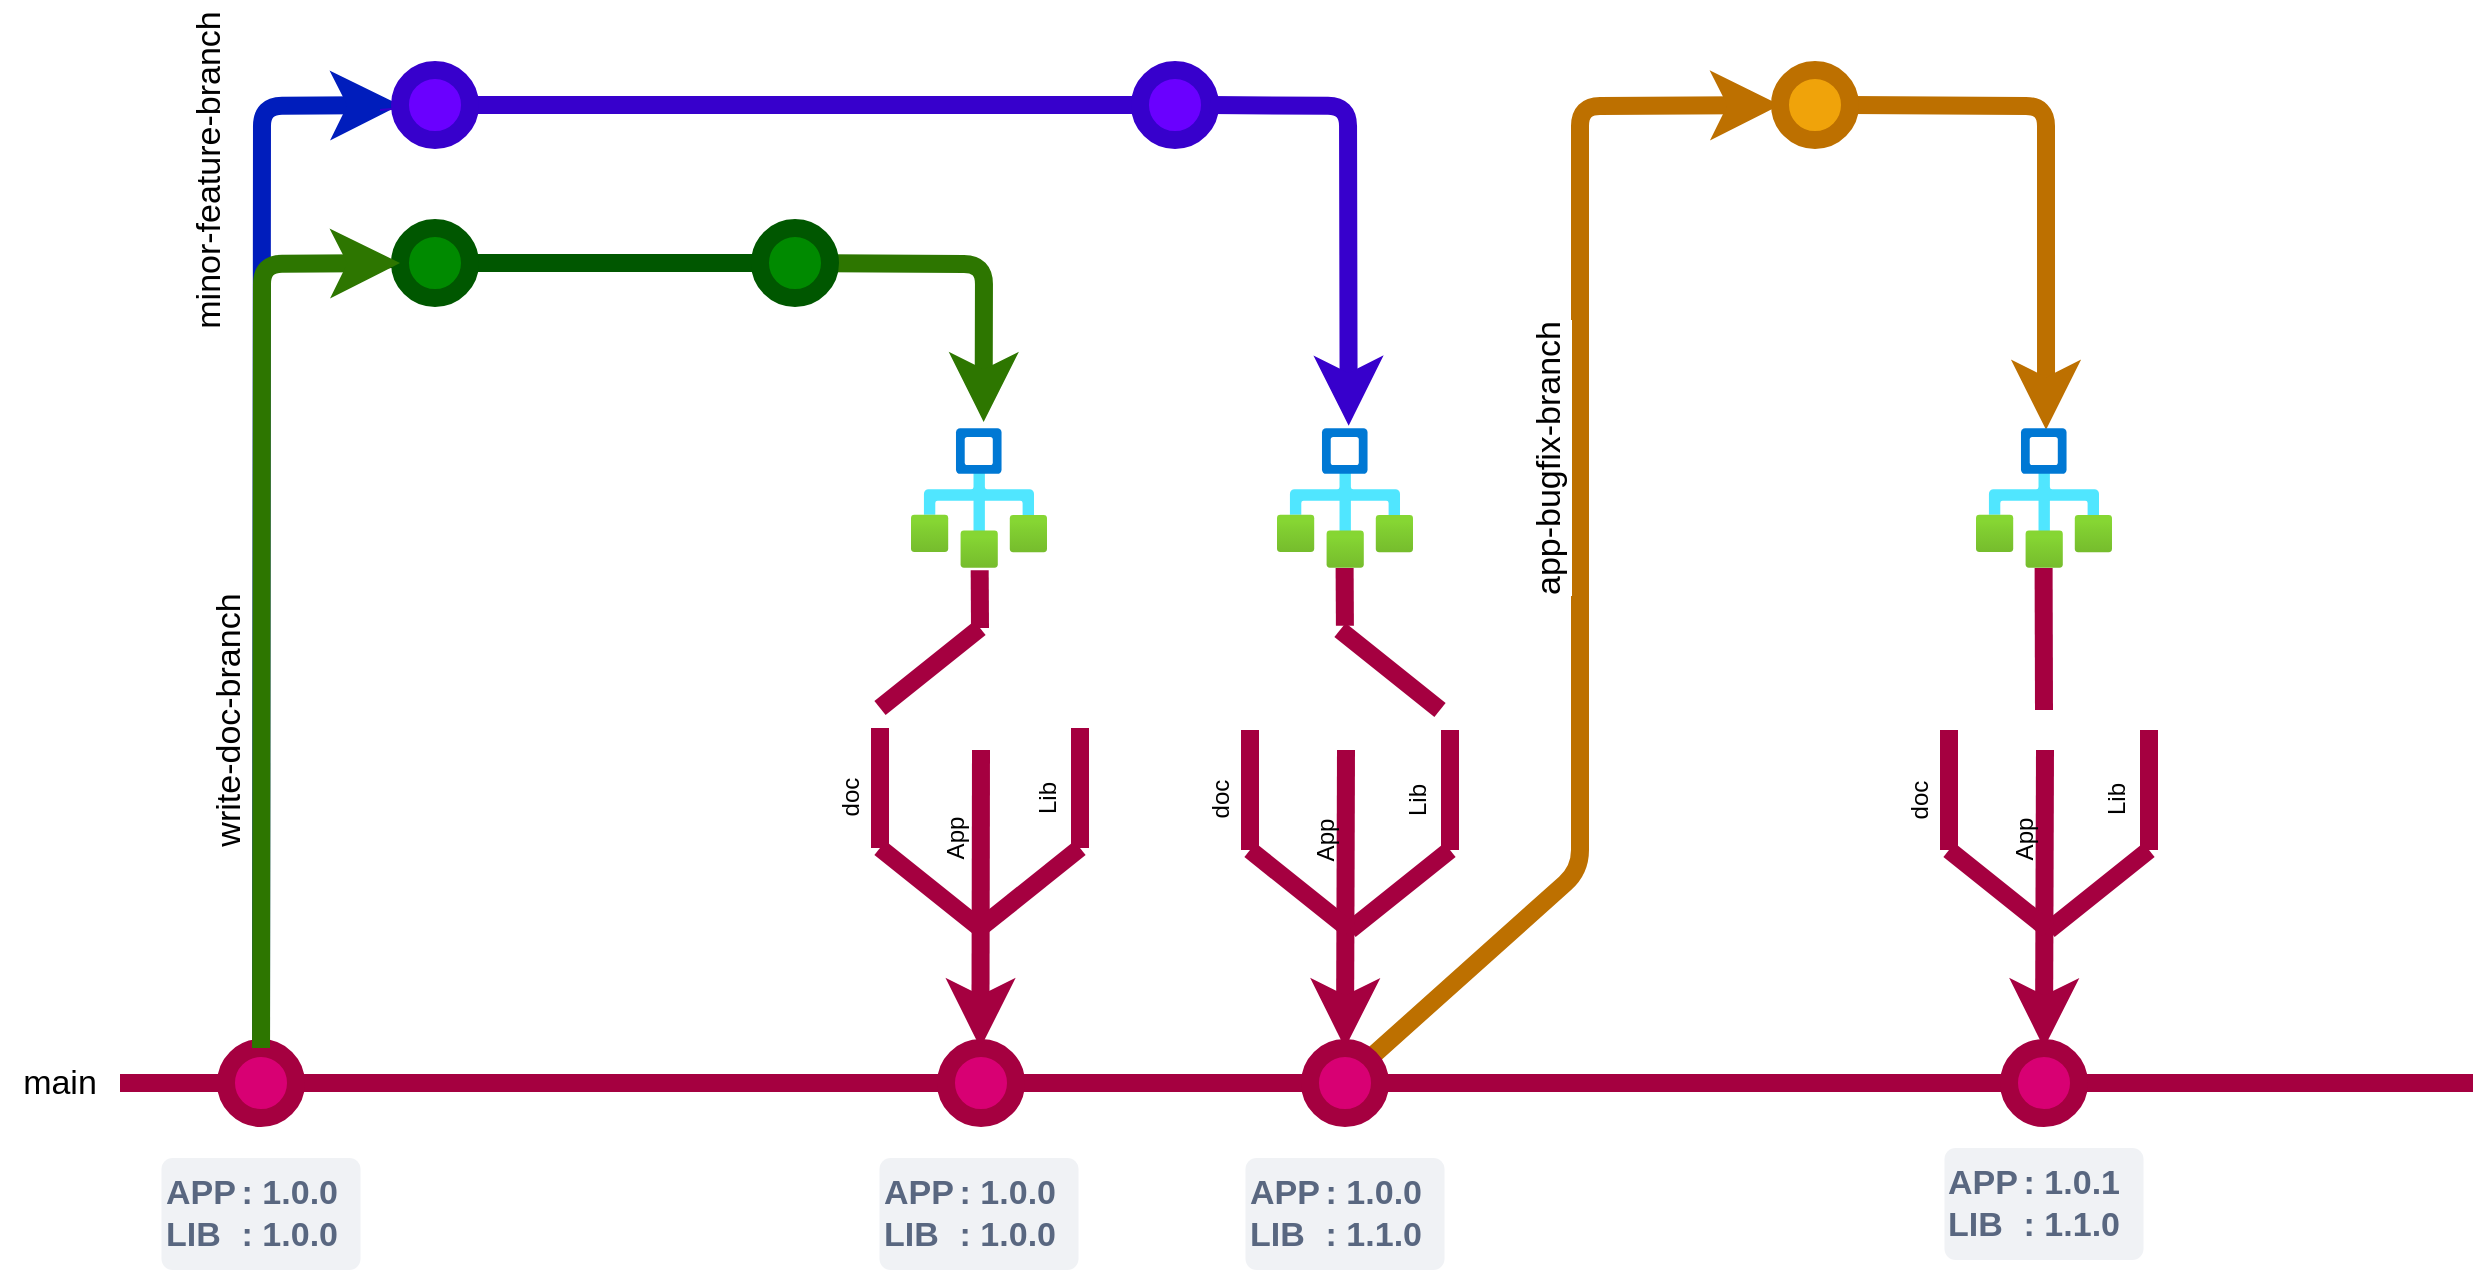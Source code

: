 <mxfile>
    <diagram id="rz2o2xeyBaLNGLrqgSCY" name="Page-1">
        <mxGraphModel dx="1049" dy="889" grid="1" gridSize="10" guides="1" tooltips="1" connect="1" arrows="1" fold="1" page="1" pageScale="1" pageWidth="827" pageHeight="1169" math="0" shadow="0">
            <root>
                <mxCell id="0"/>
                <mxCell id="1" parent="0"/>
                <mxCell id="119" style="edgeStyle=none;sketch=0;html=1;exitX=0.5;exitY=0;exitDx=0;exitDy=0;strokeWidth=9;targetPerimeterSpacing=0;entryX=0;entryY=0.5;entryDx=0;entryDy=0;fillColor=#0050ef;strokeColor=#001DBC;" edge="1" parent="1" source="5" target="117">
                    <mxGeometry relative="1" as="geometry">
                        <mxPoint x="310" y="367.5" as="targetPoint"/>
                        <mxPoint x="240.5" y="839" as="sourcePoint"/>
                        <Array as="points">
                            <mxPoint x="241" y="368"/>
                        </Array>
                    </mxGeometry>
                </mxCell>
                <mxCell id="42" style="edgeStyle=elbowEdgeStyle;html=1;exitX=1;exitY=0.5;exitDx=0;exitDy=0;entryX=0;entryY=0.5;entryDx=0;entryDy=0;strokeWidth=9;endArrow=none;endFill=0;fillColor=#d80073;strokeColor=#A50040;" parent="1" source="5" target="41" edge="1">
                    <mxGeometry relative="1" as="geometry"/>
                </mxCell>
                <mxCell id="5" value="" style="ellipse;whiteSpace=wrap;html=1;aspect=fixed;fillColor=#d80073;fontColor=#ffffff;strokeColor=#A50040;strokeWidth=9;" parent="1" vertex="1">
                    <mxGeometry x="223" y="839" width="35" height="35" as="geometry"/>
                </mxCell>
                <mxCell id="6" value="main" style="text;html=1;strokeColor=none;fillColor=none;align=center;verticalAlign=middle;whiteSpace=wrap;rounded=0;strokeWidth=9;fontSize=17;labelBackgroundColor=default;" parent="1" vertex="1">
                    <mxGeometry x="110" y="841.5" width="60" height="30" as="geometry"/>
                </mxCell>
                <mxCell id="12" value="APP&lt;span style=&quot;white-space: pre;&quot;&gt;&#9;&lt;/span&gt;: 1.0.0&lt;br&gt;LIB&lt;span style=&quot;white-space: pre;&quot;&gt;&#9;&lt;/span&gt;: 1.0.0" style="dashed=0;html=1;fillColor=#F0F2F5;strokeColor=none;align=left;rounded=1;arcSize=10;fontColor=#596780;fontStyle=1;fontSize=17;shadow=0;strokeWidth=9;fontFamily=Helvetica;" parent="1" vertex="1">
                    <mxGeometry x="190.75" y="894" width="99.5" height="56" as="geometry"/>
                </mxCell>
                <mxCell id="36" style="edgeStyle=elbowEdgeStyle;html=1;exitX=1;exitY=0.5;exitDx=0;exitDy=0;entryX=0;entryY=0.5;entryDx=0;entryDy=0;strokeWidth=9;endArrow=none;endFill=0;fillColor=#008a00;strokeColor=#005700;" parent="1" source="22" target="35" edge="1">
                    <mxGeometry relative="1" as="geometry"/>
                </mxCell>
                <mxCell id="23" value="write-doc-branch" style="text;html=1;strokeColor=none;fillColor=none;align=center;verticalAlign=middle;whiteSpace=wrap;rounded=0;strokeWidth=9;fontSize=17;labelBackgroundColor=default;rotation=-90;" parent="1" vertex="1">
                    <mxGeometry x="140" y="660" width="170" height="30" as="geometry"/>
                </mxCell>
                <mxCell id="25" value="" style="endArrow=none;html=1;edgeStyle=elbowEdgeStyle;entryX=0;entryY=0.5;entryDx=0;entryDy=0;endFill=0;strokeWidth=9;exitX=1;exitY=0.5;exitDx=0;exitDy=0;fillColor=#d80073;strokeColor=#A50040;" parent="1" source="6" target="5" edge="1">
                    <mxGeometry width="50" height="50" relative="1" as="geometry">
                        <mxPoint x="265" y="736.5" as="sourcePoint"/>
                        <mxPoint x="325.0" y="866.5" as="targetPoint"/>
                    </mxGeometry>
                </mxCell>
                <mxCell id="100" style="edgeStyle=none;sketch=0;html=1;strokeWidth=9;targetPerimeterSpacing=0;entryX=0.534;entryY=-0.043;entryDx=0;entryDy=0;entryPerimeter=0;fillColor=#60a917;strokeColor=#2D7600;" edge="1" parent="1" source="35" target="44">
                    <mxGeometry relative="1" as="geometry">
                        <mxPoint x="610" y="479" as="targetPoint"/>
                        <Array as="points">
                            <mxPoint x="602" y="447"/>
                        </Array>
                    </mxGeometry>
                </mxCell>
                <mxCell id="35" value="" style="ellipse;whiteSpace=wrap;html=1;aspect=fixed;fillColor=#008a00;fontColor=#ffffff;strokeColor=#005700;strokeWidth=9;" parent="1" vertex="1">
                    <mxGeometry x="490" y="429" width="35" height="35" as="geometry"/>
                </mxCell>
                <mxCell id="67" style="edgeStyle=elbowEdgeStyle;html=1;exitX=1;exitY=0.5;exitDx=0;exitDy=0;entryX=0;entryY=0.5;entryDx=0;entryDy=0;strokeWidth=9;endArrow=none;endFill=0;fillColor=#d80073;strokeColor=#A50040;" parent="1" source="41" target="62" edge="1">
                    <mxGeometry relative="1" as="geometry"/>
                </mxCell>
                <mxCell id="41" value="" style="ellipse;whiteSpace=wrap;html=1;aspect=fixed;fillColor=#d80073;fontColor=#ffffff;strokeColor=#A50040;strokeWidth=9;" parent="1" vertex="1">
                    <mxGeometry x="583" y="839" width="35" height="35" as="geometry"/>
                </mxCell>
                <mxCell id="44" value="&lt;div style=&quot;text-align: left; font-size: 17px;&quot;&gt;&lt;br&gt;&lt;/div&gt;" style="aspect=fixed;html=1;points=[];align=center;image;fontSize=17;image=img/lib/azure2/general/Workflow.svg;strokeWidth=9;" parent="1" vertex="1">
                    <mxGeometry x="565.5" y="529" width="68" height="70" as="geometry"/>
                </mxCell>
                <mxCell id="66" style="edgeStyle=elbowEdgeStyle;html=1;exitX=0.5;exitY=0;exitDx=0;exitDy=0;strokeWidth=9;endArrow=none;endFill=0;fillColor=#d80073;strokeColor=#A50040;startArrow=classic;startFill=1;" parent="1" source="62" edge="1">
                    <mxGeometry relative="1" as="geometry">
                        <mxPoint x="783" y="690" as="targetPoint"/>
                    </mxGeometry>
                </mxCell>
                <mxCell id="79" style="edgeStyle=elbowEdgeStyle;html=1;exitX=1;exitY=0.5;exitDx=0;exitDy=0;entryX=0;entryY=0.5;entryDx=0;entryDy=0;strokeWidth=9;startArrow=none;startFill=0;endArrow=none;endFill=0;fillColor=#d80073;strokeColor=#A50040;" parent="1" source="148" edge="1">
                    <mxGeometry relative="1" as="geometry">
                        <mxPoint x="1346.5" y="856.5" as="targetPoint"/>
                    </mxGeometry>
                </mxCell>
                <mxCell id="135" style="edgeStyle=none;sketch=0;html=1;exitX=1;exitY=0;exitDx=0;exitDy=0;strokeWidth=9;targetPerimeterSpacing=0;entryX=0;entryY=0.5;entryDx=0;entryDy=0;fillColor=#f0a30a;strokeColor=#BD7000;" edge="1" parent="1" source="62" target="136">
                    <mxGeometry relative="1" as="geometry">
                        <mxPoint x="1000" y="370" as="targetPoint"/>
                        <Array as="points">
                            <mxPoint x="900" y="750"/>
                            <mxPoint x="900" y="368"/>
                        </Array>
                    </mxGeometry>
                </mxCell>
                <mxCell id="62" value="" style="ellipse;whiteSpace=wrap;html=1;aspect=fixed;fillColor=#d80073;fontColor=#ffffff;strokeColor=#A50040;strokeWidth=9;" parent="1" vertex="1">
                    <mxGeometry x="765" y="839" width="35" height="35" as="geometry"/>
                </mxCell>
                <mxCell id="88" value="" style="endArrow=none;html=1;" edge="1" parent="1" target="22">
                    <mxGeometry width="50" height="50" relative="1" as="geometry">
                        <mxPoint x="300" y="449" as="sourcePoint"/>
                        <mxPoint x="240" y="509" as="targetPoint"/>
                    </mxGeometry>
                </mxCell>
                <mxCell id="22" value="" style="ellipse;whiteSpace=wrap;html=1;aspect=fixed;fillColor=#008a00;fontColor=#ffffff;strokeColor=#005700;strokeWidth=9;" parent="1" vertex="1">
                    <mxGeometry x="310" y="429" width="35" height="35" as="geometry"/>
                </mxCell>
                <mxCell id="113" style="edgeStyle=none;sketch=0;html=1;entryX=0;entryY=0.5;entryDx=0;entryDy=0;strokeWidth=9;targetPerimeterSpacing=0;fillColor=#60a917;strokeColor=#2D7600;" edge="1" parent="1" source="5" target="22">
                    <mxGeometry relative="1" as="geometry">
                        <mxPoint x="242.135" y="839.077" as="sourcePoint"/>
                        <mxPoint x="282.0" y="417.5" as="targetPoint"/>
                        <Array as="points">
                            <mxPoint x="241" y="447"/>
                        </Array>
                    </mxGeometry>
                </mxCell>
                <mxCell id="114" style="edgeStyle=elbowEdgeStyle;html=1;exitX=1;exitY=0.5;exitDx=0;exitDy=0;entryX=0;entryY=0.5;entryDx=0;entryDy=0;strokeWidth=9;endArrow=none;endFill=0;fillColor=#6a00ff;strokeColor=#3700CC;" edge="1" parent="1" source="117" target="115">
                    <mxGeometry relative="1" as="geometry"/>
                </mxCell>
                <mxCell id="115" value="" style="ellipse;whiteSpace=wrap;html=1;aspect=fixed;fillColor=#6a00ff;fontColor=#ffffff;strokeColor=#3700CC;strokeWidth=9;" vertex="1" parent="1">
                    <mxGeometry x="680" y="350" width="35" height="35" as="geometry"/>
                </mxCell>
                <mxCell id="116" value="" style="endArrow=none;html=1;fillColor=#6a00ff;strokeColor=#3700CC;" edge="1" parent="1" target="117">
                    <mxGeometry width="50" height="50" relative="1" as="geometry">
                        <mxPoint x="300" y="370" as="sourcePoint"/>
                        <mxPoint x="240" y="430" as="targetPoint"/>
                    </mxGeometry>
                </mxCell>
                <mxCell id="117" value="" style="ellipse;whiteSpace=wrap;html=1;aspect=fixed;fillColor=#6a00ff;fontColor=#ffffff;strokeColor=#3700CC;strokeWidth=9;" vertex="1" parent="1">
                    <mxGeometry x="310" y="350" width="35" height="35" as="geometry"/>
                </mxCell>
                <mxCell id="120" value="minor-feature-branch" style="text;html=1;strokeColor=none;fillColor=none;align=center;verticalAlign=middle;whiteSpace=wrap;rounded=0;strokeWidth=9;fontSize=17;labelBackgroundColor=default;rotation=-90;" vertex="1" parent="1">
                    <mxGeometry x="130" y="385" width="170" height="30" as="geometry"/>
                </mxCell>
                <mxCell id="121" value="&lt;div style=&quot;text-align: left; font-size: 17px;&quot;&gt;&lt;br&gt;&lt;/div&gt;" style="aspect=fixed;html=1;points=[];align=center;image;fontSize=17;image=img/lib/azure2/general/Workflow.svg;strokeWidth=9;" vertex="1" parent="1">
                    <mxGeometry x="748.5" y="529" width="68" height="70" as="geometry"/>
                </mxCell>
                <mxCell id="124" style="edgeStyle=elbowEdgeStyle;html=1;exitX=0.5;exitY=0;exitDx=0;exitDy=0;strokeWidth=9;endArrow=none;endFill=0;fillColor=#d80073;strokeColor=#A50040;startArrow=classic;startFill=1;" edge="1" parent="1">
                    <mxGeometry relative="1" as="geometry">
                        <mxPoint x="600.21" y="839" as="sourcePoint"/>
                        <mxPoint x="600.71" y="690" as="targetPoint"/>
                    </mxGeometry>
                </mxCell>
                <mxCell id="89" value="" style="endArrow=none;html=1;sketch=0;strokeWidth=9;targetPerimeterSpacing=0;fillColor=#d80073;strokeColor=#A50040;" edge="1" parent="1">
                    <mxGeometry width="50" height="50" relative="1" as="geometry">
                        <mxPoint x="550" y="669" as="sourcePoint"/>
                        <mxPoint x="600" y="629" as="targetPoint"/>
                    </mxGeometry>
                </mxCell>
                <mxCell id="90" value="" style="endArrow=none;html=1;sketch=0;strokeWidth=9;targetPerimeterSpacing=0;fillColor=#d80073;strokeColor=#A50040;" edge="1" parent="1">
                    <mxGeometry width="50" height="50" relative="1" as="geometry">
                        <mxPoint x="600" y="779" as="sourcePoint"/>
                        <mxPoint x="650" y="739" as="targetPoint"/>
                    </mxGeometry>
                </mxCell>
                <mxCell id="92" value="" style="endArrow=none;html=1;sketch=0;strokeWidth=9;targetPerimeterSpacing=0;fillColor=#d80073;strokeColor=#A50040;" edge="1" parent="1">
                    <mxGeometry width="50" height="50" relative="1" as="geometry">
                        <mxPoint x="600" y="779" as="sourcePoint"/>
                        <mxPoint x="550" y="739" as="targetPoint"/>
                    </mxGeometry>
                </mxCell>
                <mxCell id="94" value="" style="endArrow=none;html=1;sketch=0;strokeWidth=9;targetPerimeterSpacing=0;fillColor=#d80073;strokeColor=#A50040;" edge="1" parent="1">
                    <mxGeometry width="50" height="50" relative="1" as="geometry">
                        <mxPoint x="550" y="739" as="sourcePoint"/>
                        <mxPoint x="550" y="679" as="targetPoint"/>
                    </mxGeometry>
                </mxCell>
                <mxCell id="95" value="" style="endArrow=none;html=1;sketch=0;strokeWidth=9;targetPerimeterSpacing=0;fillColor=#d80073;strokeColor=#A50040;" edge="1" parent="1">
                    <mxGeometry width="50" height="50" relative="1" as="geometry">
                        <mxPoint x="650" y="739" as="sourcePoint"/>
                        <mxPoint x="650" y="679" as="targetPoint"/>
                    </mxGeometry>
                </mxCell>
                <mxCell id="96" value="doc" style="text;html=1;strokeColor=none;fillColor=none;align=center;verticalAlign=middle;whiteSpace=wrap;rounded=0;rotation=-90;" vertex="1" parent="1">
                    <mxGeometry x="505.5" y="699" width="60" height="30" as="geometry"/>
                </mxCell>
                <mxCell id="97" value="App" style="text;html=1;strokeColor=none;fillColor=none;align=center;verticalAlign=middle;whiteSpace=wrap;rounded=0;rotation=-90;" vertex="1" parent="1">
                    <mxGeometry x="558" y="719" width="60" height="30" as="geometry"/>
                </mxCell>
                <mxCell id="98" value="Lib" style="text;html=1;strokeColor=none;fillColor=none;align=center;verticalAlign=middle;whiteSpace=wrap;rounded=0;rotation=-90;" vertex="1" parent="1">
                    <mxGeometry x="604" y="699" width="60" height="30" as="geometry"/>
                </mxCell>
                <mxCell id="99" value="" style="endArrow=none;html=1;sketch=0;strokeWidth=9;targetPerimeterSpacing=0;entryX=0.505;entryY=1.016;entryDx=0;entryDy=0;entryPerimeter=0;fillColor=#d80073;strokeColor=#A50040;" edge="1" parent="1" target="44">
                    <mxGeometry width="50" height="50" relative="1" as="geometry">
                        <mxPoint x="600" y="629" as="sourcePoint"/>
                        <mxPoint x="610" y="639" as="targetPoint"/>
                    </mxGeometry>
                </mxCell>
                <mxCell id="104" value="" style="endArrow=none;html=1;sketch=0;strokeWidth=9;targetPerimeterSpacing=0;fillColor=#d80073;strokeColor=#A50040;" edge="1" parent="1">
                    <mxGeometry width="50" height="50" relative="1" as="geometry">
                        <mxPoint x="785" y="780" as="sourcePoint"/>
                        <mxPoint x="835" y="740" as="targetPoint"/>
                    </mxGeometry>
                </mxCell>
                <mxCell id="105" value="" style="endArrow=none;html=1;sketch=0;strokeWidth=9;targetPerimeterSpacing=0;fillColor=#d80073;strokeColor=#A50040;" edge="1" parent="1">
                    <mxGeometry width="50" height="50" relative="1" as="geometry">
                        <mxPoint x="785" y="780" as="sourcePoint"/>
                        <mxPoint x="735" y="740" as="targetPoint"/>
                    </mxGeometry>
                </mxCell>
                <mxCell id="106" value="" style="endArrow=none;html=1;sketch=0;strokeWidth=9;targetPerimeterSpacing=0;fillColor=#d80073;strokeColor=#A50040;" edge="1" parent="1">
                    <mxGeometry width="50" height="50" relative="1" as="geometry">
                        <mxPoint x="735" y="740" as="sourcePoint"/>
                        <mxPoint x="735" y="680" as="targetPoint"/>
                    </mxGeometry>
                </mxCell>
                <mxCell id="107" value="" style="endArrow=none;html=1;sketch=0;strokeWidth=9;targetPerimeterSpacing=0;fillColor=#d80073;strokeColor=#A50040;" edge="1" parent="1">
                    <mxGeometry width="50" height="50" relative="1" as="geometry">
                        <mxPoint x="835" y="740" as="sourcePoint"/>
                        <mxPoint x="835" y="680" as="targetPoint"/>
                    </mxGeometry>
                </mxCell>
                <mxCell id="108" value="doc" style="text;html=1;strokeColor=none;fillColor=none;align=center;verticalAlign=middle;whiteSpace=wrap;rounded=0;rotation=-90;" vertex="1" parent="1">
                    <mxGeometry x="690.5" y="700" width="60" height="30" as="geometry"/>
                </mxCell>
                <mxCell id="109" value="App" style="text;html=1;strokeColor=none;fillColor=none;align=center;verticalAlign=middle;whiteSpace=wrap;rounded=0;rotation=-90;" vertex="1" parent="1">
                    <mxGeometry x="743" y="720" width="60" height="30" as="geometry"/>
                </mxCell>
                <mxCell id="110" value="Lib" style="text;html=1;strokeColor=none;fillColor=none;align=center;verticalAlign=middle;whiteSpace=wrap;rounded=0;rotation=-90;" vertex="1" parent="1">
                    <mxGeometry x="789" y="700" width="60" height="30" as="geometry"/>
                </mxCell>
                <mxCell id="127" value="" style="endArrow=none;html=1;sketch=0;strokeWidth=9;targetPerimeterSpacing=0;fillColor=#d80073;strokeColor=#A50040;" edge="1" parent="1">
                    <mxGeometry width="50" height="50" relative="1" as="geometry">
                        <mxPoint x="830" y="670" as="sourcePoint"/>
                        <mxPoint x="780" y="630" as="targetPoint"/>
                    </mxGeometry>
                </mxCell>
                <mxCell id="128" value="" style="endArrow=none;html=1;sketch=0;strokeWidth=9;targetPerimeterSpacing=0;entryX=0.505;entryY=1.016;entryDx=0;entryDy=0;entryPerimeter=0;fillColor=#d80073;strokeColor=#A50040;" edge="1" parent="1">
                    <mxGeometry width="50" height="50" relative="1" as="geometry">
                        <mxPoint x="782.46" y="627.88" as="sourcePoint"/>
                        <mxPoint x="782.3" y="599.0" as="targetPoint"/>
                    </mxGeometry>
                </mxCell>
                <mxCell id="129" value="APP&lt;span style=&quot;white-space: pre;&quot;&gt;&#9;&lt;/span&gt;: 1.0.0&lt;br&gt;LIB&lt;span style=&quot;white-space: pre;&quot;&gt;&#9;&lt;/span&gt;: 1.0.0" style="dashed=0;html=1;fillColor=#F0F2F5;strokeColor=none;align=left;rounded=1;arcSize=10;fontColor=#596780;fontStyle=1;fontSize=17;shadow=0;strokeWidth=9;fontFamily=Helvetica;" vertex="1" parent="1">
                    <mxGeometry x="549.75" y="894" width="99.5" height="56" as="geometry"/>
                </mxCell>
                <mxCell id="131" value="APP&lt;span style=&quot;white-space: pre;&quot;&gt;&#9;&lt;/span&gt;: 1.0.0&lt;br&gt;LIB&lt;span style=&quot;white-space: pre;&quot;&gt;&#9;&lt;/span&gt;: 1.1.0" style="dashed=0;html=1;fillColor=#F0F2F5;strokeColor=none;align=left;rounded=1;arcSize=10;fontColor=#596780;fontStyle=1;fontSize=17;shadow=0;strokeWidth=9;fontFamily=Helvetica;" vertex="1" parent="1">
                    <mxGeometry x="732.75" y="894" width="99.5" height="56" as="geometry"/>
                </mxCell>
                <mxCell id="133" style="edgeStyle=none;sketch=0;html=1;exitX=1;exitY=0.5;exitDx=0;exitDy=0;entryX=0.527;entryY=-0.017;entryDx=0;entryDy=0;entryPerimeter=0;strokeWidth=9;targetPerimeterSpacing=0;fillColor=#6a00ff;strokeColor=#3700CC;" edge="1" parent="1" source="115" target="121">
                    <mxGeometry relative="1" as="geometry">
                        <mxPoint x="715" y="367.5" as="sourcePoint"/>
                        <mxPoint x="784.336" y="527.81" as="targetPoint"/>
                        <Array as="points">
                            <mxPoint x="784" y="368"/>
                        </Array>
                    </mxGeometry>
                </mxCell>
                <mxCell id="134" value="app-bugfix-branch" style="text;html=1;strokeColor=none;fillColor=none;align=center;verticalAlign=middle;whiteSpace=wrap;rounded=0;strokeWidth=9;fontSize=17;labelBackgroundColor=default;rotation=-90;" vertex="1" parent="1">
                    <mxGeometry x="800" y="529" width="170" height="30" as="geometry"/>
                </mxCell>
                <mxCell id="150" style="edgeStyle=none;sketch=0;html=1;exitX=1;exitY=0.5;exitDx=0;exitDy=0;entryX=0.515;entryY=0.013;entryDx=0;entryDy=0;entryPerimeter=0;strokeWidth=9;targetPerimeterSpacing=0;fillColor=#f0a30a;strokeColor=#BD7000;" edge="1" parent="1" source="136" target="138">
                    <mxGeometry relative="1" as="geometry">
                        <Array as="points">
                            <mxPoint x="1133" y="368"/>
                        </Array>
                    </mxGeometry>
                </mxCell>
                <mxCell id="136" value="" style="ellipse;whiteSpace=wrap;html=1;aspect=fixed;fillColor=#f0a30a;fontColor=#000000;strokeColor=#BD7000;strokeWidth=9;" vertex="1" parent="1">
                    <mxGeometry x="1000" y="350" width="35" height="35" as="geometry"/>
                </mxCell>
                <mxCell id="137" style="edgeStyle=elbowEdgeStyle;html=1;exitX=0.5;exitY=0;exitDx=0;exitDy=0;strokeWidth=9;endArrow=none;endFill=0;fillColor=#d80073;strokeColor=#A50040;startArrow=classic;startFill=1;" edge="1" parent="1">
                    <mxGeometry relative="1" as="geometry">
                        <mxPoint x="1132" y="839" as="sourcePoint"/>
                        <mxPoint x="1132.5" y="690" as="targetPoint"/>
                    </mxGeometry>
                </mxCell>
                <mxCell id="138" value="&lt;div style=&quot;text-align: left; font-size: 17px;&quot;&gt;&lt;br&gt;&lt;/div&gt;" style="aspect=fixed;html=1;points=[];align=center;image;fontSize=17;image=img/lib/azure2/general/Workflow.svg;strokeWidth=9;" vertex="1" parent="1">
                    <mxGeometry x="1098" y="529" width="68" height="70" as="geometry"/>
                </mxCell>
                <mxCell id="139" value="" style="endArrow=none;html=1;sketch=0;strokeWidth=9;targetPerimeterSpacing=0;fillColor=#d80073;strokeColor=#A50040;" edge="1" parent="1">
                    <mxGeometry width="50" height="50" relative="1" as="geometry">
                        <mxPoint x="1134.5" y="780" as="sourcePoint"/>
                        <mxPoint x="1184.5" y="740" as="targetPoint"/>
                    </mxGeometry>
                </mxCell>
                <mxCell id="140" value="" style="endArrow=none;html=1;sketch=0;strokeWidth=9;targetPerimeterSpacing=0;fillColor=#d80073;strokeColor=#A50040;" edge="1" parent="1">
                    <mxGeometry width="50" height="50" relative="1" as="geometry">
                        <mxPoint x="1134.5" y="780" as="sourcePoint"/>
                        <mxPoint x="1084.5" y="740" as="targetPoint"/>
                    </mxGeometry>
                </mxCell>
                <mxCell id="141" value="" style="endArrow=none;html=1;sketch=0;strokeWidth=9;targetPerimeterSpacing=0;fillColor=#d80073;strokeColor=#A50040;" edge="1" parent="1">
                    <mxGeometry width="50" height="50" relative="1" as="geometry">
                        <mxPoint x="1084.5" y="740" as="sourcePoint"/>
                        <mxPoint x="1084.5" y="680" as="targetPoint"/>
                    </mxGeometry>
                </mxCell>
                <mxCell id="142" value="" style="endArrow=none;html=1;sketch=0;strokeWidth=9;targetPerimeterSpacing=0;fillColor=#d80073;strokeColor=#A50040;" edge="1" parent="1">
                    <mxGeometry width="50" height="50" relative="1" as="geometry">
                        <mxPoint x="1184.5" y="740" as="sourcePoint"/>
                        <mxPoint x="1184.5" y="680" as="targetPoint"/>
                    </mxGeometry>
                </mxCell>
                <mxCell id="143" value="doc" style="text;html=1;strokeColor=none;fillColor=none;align=center;verticalAlign=middle;whiteSpace=wrap;rounded=0;rotation=-90;" vertex="1" parent="1">
                    <mxGeometry x="1040" y="700" width="60" height="30" as="geometry"/>
                </mxCell>
                <mxCell id="144" value="App" style="text;html=1;strokeColor=none;fillColor=none;align=center;verticalAlign=middle;whiteSpace=wrap;rounded=0;rotation=-90;" vertex="1" parent="1">
                    <mxGeometry x="1092.5" y="720" width="60" height="30" as="geometry"/>
                </mxCell>
                <mxCell id="145" value="Lib" style="text;html=1;strokeColor=none;fillColor=none;align=center;verticalAlign=middle;whiteSpace=wrap;rounded=0;rotation=-90;" vertex="1" parent="1">
                    <mxGeometry x="1138.5" y="700" width="60" height="30" as="geometry"/>
                </mxCell>
                <mxCell id="147" value="" style="endArrow=none;html=1;sketch=0;strokeWidth=9;targetPerimeterSpacing=0;entryX=0.505;entryY=1.016;entryDx=0;entryDy=0;entryPerimeter=0;fillColor=#d80073;strokeColor=#A50040;" edge="1" parent="1">
                    <mxGeometry width="50" height="50" relative="1" as="geometry">
                        <mxPoint x="1132" y="670" as="sourcePoint"/>
                        <mxPoint x="1131.8" y="599" as="targetPoint"/>
                    </mxGeometry>
                </mxCell>
                <mxCell id="149" value="" style="edgeStyle=elbowEdgeStyle;html=1;exitX=1;exitY=0.5;exitDx=0;exitDy=0;entryX=0;entryY=0.5;entryDx=0;entryDy=0;strokeWidth=9;startArrow=none;startFill=0;endArrow=none;endFill=0;fillColor=#d80073;strokeColor=#A50040;" edge="1" parent="1" source="62" target="148">
                    <mxGeometry relative="1" as="geometry">
                        <mxPoint x="800.0" y="856.5" as="sourcePoint"/>
                        <mxPoint x="1346.5" y="856.5" as="targetPoint"/>
                    </mxGeometry>
                </mxCell>
                <mxCell id="148" value="" style="ellipse;whiteSpace=wrap;html=1;aspect=fixed;fillColor=#d80073;fontColor=#ffffff;strokeColor=#A50040;strokeWidth=9;" vertex="1" parent="1">
                    <mxGeometry x="1114.5" y="839" width="35" height="35" as="geometry"/>
                </mxCell>
                <mxCell id="151" value="APP&lt;span style=&quot;white-space: pre;&quot;&gt;&#9;&lt;/span&gt;: 1.0.1&lt;br&gt;LIB&lt;span style=&quot;white-space: pre;&quot;&gt;&#9;&lt;/span&gt;: 1.1.0" style="dashed=0;html=1;fillColor=#F0F2F5;strokeColor=none;align=left;rounded=1;arcSize=10;fontColor=#596780;fontStyle=1;fontSize=17;shadow=0;strokeWidth=9;fontFamily=Helvetica;" vertex="1" parent="1">
                    <mxGeometry x="1082.25" y="889" width="99.5" height="56" as="geometry"/>
                </mxCell>
            </root>
        </mxGraphModel>
    </diagram>
</mxfile>